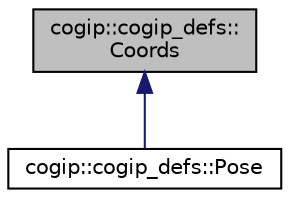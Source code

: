 digraph "cogip::cogip_defs::Coords"
{
 // LATEX_PDF_SIZE
  bgcolor="transparent";
  edge [fontname="Helvetica",fontsize="10",labelfontname="Helvetica",labelfontsize="10"];
  node [fontname="Helvetica",fontsize="10",shape=record];
  Node1 [label="cogip::cogip_defs::\lCoords",height=0.2,width=0.4,color="black", fillcolor="grey75", style="filled", fontcolor="black",tooltip="Absolute coordinates along X and Y axis."];
  Node1 -> Node2 [dir="back",color="midnightblue",fontsize="10",style="solid",fontname="Helvetica"];
  Node2 [label="cogip::cogip_defs::Pose",height=0.2,width=0.4,color="black",URL="$classcogip_1_1cogip__defs_1_1Pose.html",tooltip="A robot position."];
}
